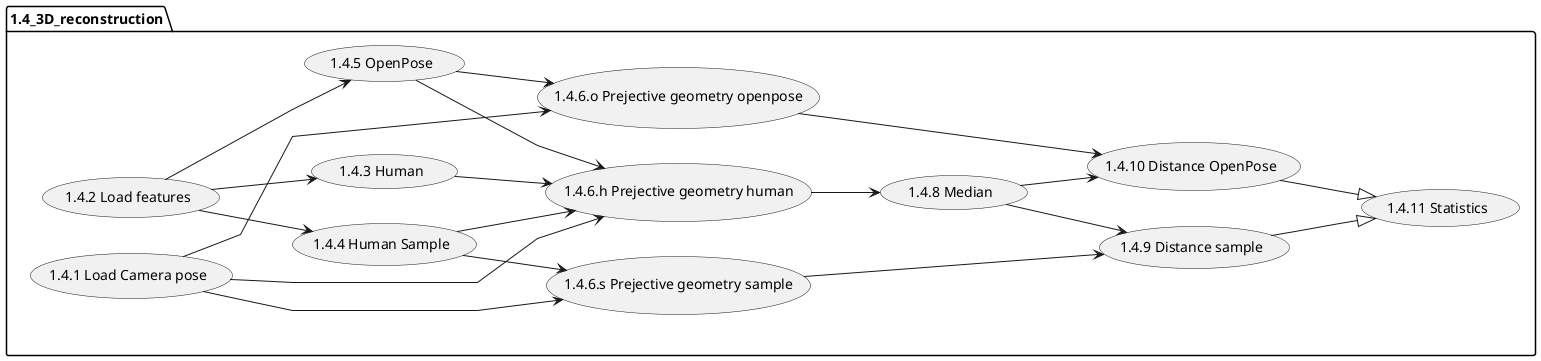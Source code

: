 @startuml
skinparam titleBorderRoundCorner 15
skinparam titleBorderThickness 2
skinparam titleBorderColor Black
skinparam titleBackgroundColor Silver-WhiteSmoke
skinparam classFontColor automatic
skinparam classHeaderBackgroundColor WhiteSmoke
skinparam monochrome true
skinparam handwritten false
/' skinparam dpi 300 '/
left to right direction
skinparam linetype polyline
/' skinparam linetype ortho '/

    package 1.4_3D_reconstruction{
        together {
            usecase "1.4.1 Load Camera pose" as camera_pose
            usecase "1.4.2 Load features" as features
        }
        usecase "1.4.3 Human" as human
        usecase "1.4.4 Human Sample" as sample
        usecase "1.4.5 OpenPose" as openpose
        usecase "1.4.6.h Prejective geometry human" as geometryh
        usecase "1.4.6.s Prejective geometry sample" as geometrys
        usecase "1.4.6.o Prejective geometry openpose" as geometryo
        usecase "1.4.8 Median" as median
        usecase "1.4.9 Distance sample" as samp_dist
        usecase "1.4.10 Distance OpenPose" as openpose_dist
        usecase "1.4.11 Statistics" as stat
    }
    features --> human
    features --> sample
    features --> openpose
    human --> geometryh
    sample --> geometrys
    openpose --> geometryo
    camera_pose --> geometryh
    camera_pose --> geometrys
    camera_pose --> geometryo
    sample --> geometryh
    openpose --> geometryh

    geometryh --> median
    median --> samp_dist
    median --> openpose_dist

    geometrys --> samp_dist
    geometryo --> openpose_dist
    samp_dist --|> stat
    openpose_dist --|> stat




@enduml
